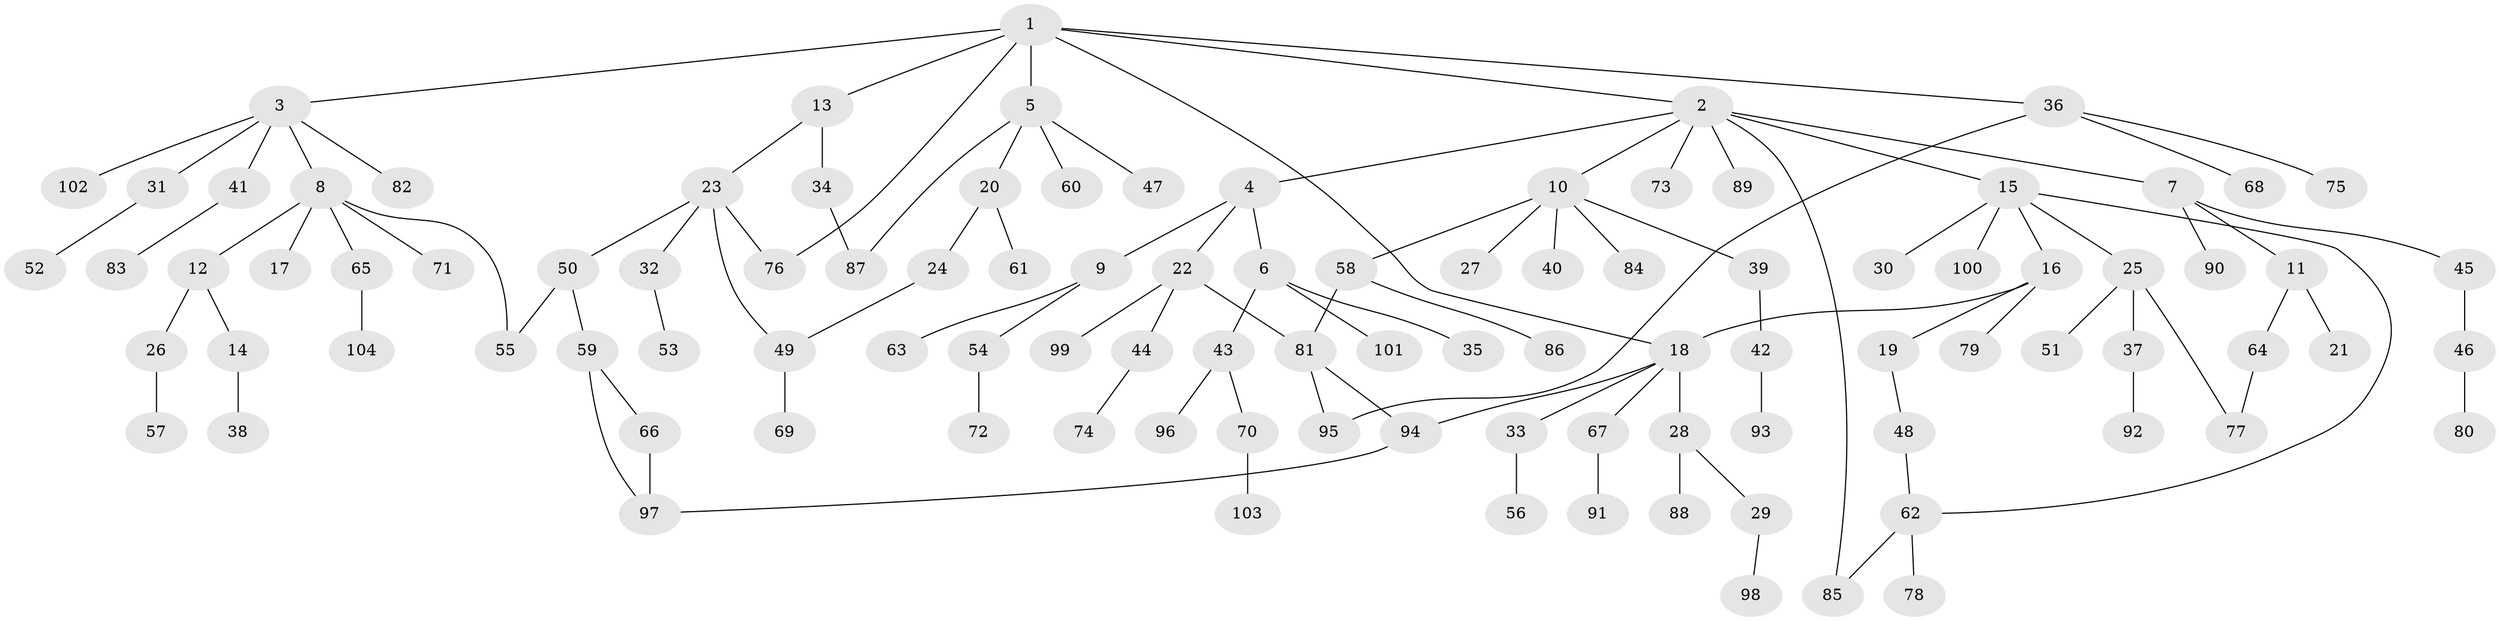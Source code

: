 // Generated by graph-tools (version 1.1) at 2025/13/03/09/25 04:13:16]
// undirected, 104 vertices, 116 edges
graph export_dot {
graph [start="1"]
  node [color=gray90,style=filled];
  1;
  2;
  3;
  4;
  5;
  6;
  7;
  8;
  9;
  10;
  11;
  12;
  13;
  14;
  15;
  16;
  17;
  18;
  19;
  20;
  21;
  22;
  23;
  24;
  25;
  26;
  27;
  28;
  29;
  30;
  31;
  32;
  33;
  34;
  35;
  36;
  37;
  38;
  39;
  40;
  41;
  42;
  43;
  44;
  45;
  46;
  47;
  48;
  49;
  50;
  51;
  52;
  53;
  54;
  55;
  56;
  57;
  58;
  59;
  60;
  61;
  62;
  63;
  64;
  65;
  66;
  67;
  68;
  69;
  70;
  71;
  72;
  73;
  74;
  75;
  76;
  77;
  78;
  79;
  80;
  81;
  82;
  83;
  84;
  85;
  86;
  87;
  88;
  89;
  90;
  91;
  92;
  93;
  94;
  95;
  96;
  97;
  98;
  99;
  100;
  101;
  102;
  103;
  104;
  1 -- 2;
  1 -- 3;
  1 -- 5;
  1 -- 13;
  1 -- 36;
  1 -- 18;
  1 -- 76;
  2 -- 4;
  2 -- 7;
  2 -- 10;
  2 -- 15;
  2 -- 73;
  2 -- 89;
  2 -- 85;
  3 -- 8;
  3 -- 31;
  3 -- 41;
  3 -- 82;
  3 -- 102;
  4 -- 6;
  4 -- 9;
  4 -- 22;
  5 -- 20;
  5 -- 47;
  5 -- 60;
  5 -- 87;
  6 -- 35;
  6 -- 43;
  6 -- 101;
  7 -- 11;
  7 -- 45;
  7 -- 90;
  8 -- 12;
  8 -- 17;
  8 -- 55;
  8 -- 65;
  8 -- 71;
  9 -- 54;
  9 -- 63;
  10 -- 27;
  10 -- 39;
  10 -- 40;
  10 -- 58;
  10 -- 84;
  11 -- 21;
  11 -- 64;
  12 -- 14;
  12 -- 26;
  13 -- 23;
  13 -- 34;
  14 -- 38;
  15 -- 16;
  15 -- 25;
  15 -- 30;
  15 -- 100;
  15 -- 62;
  16 -- 18;
  16 -- 19;
  16 -- 79;
  18 -- 28;
  18 -- 33;
  18 -- 67;
  18 -- 94;
  19 -- 48;
  20 -- 24;
  20 -- 61;
  22 -- 44;
  22 -- 81;
  22 -- 99;
  23 -- 32;
  23 -- 50;
  23 -- 76;
  23 -- 49;
  24 -- 49;
  25 -- 37;
  25 -- 51;
  25 -- 77;
  26 -- 57;
  28 -- 29;
  28 -- 88;
  29 -- 98;
  31 -- 52;
  32 -- 53;
  33 -- 56;
  34 -- 87;
  36 -- 68;
  36 -- 75;
  36 -- 95;
  37 -- 92;
  39 -- 42;
  41 -- 83;
  42 -- 93;
  43 -- 70;
  43 -- 96;
  44 -- 74;
  45 -- 46;
  46 -- 80;
  48 -- 62;
  49 -- 69;
  50 -- 59;
  50 -- 55;
  54 -- 72;
  58 -- 86;
  58 -- 81;
  59 -- 66;
  59 -- 97;
  62 -- 78;
  62 -- 85;
  64 -- 77;
  65 -- 104;
  66 -- 97;
  67 -- 91;
  70 -- 103;
  81 -- 94;
  81 -- 95;
  94 -- 97;
}
